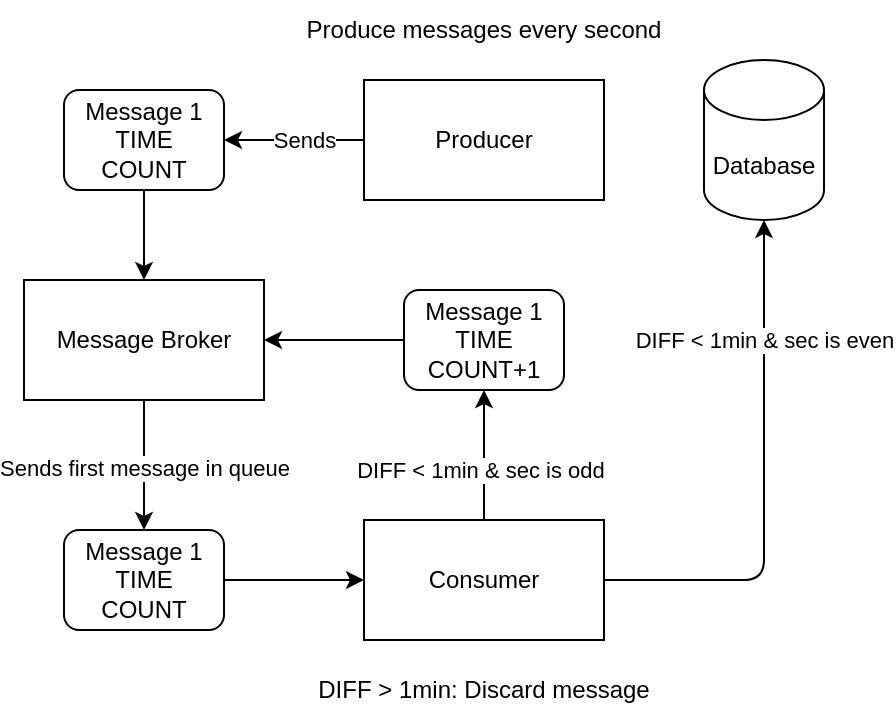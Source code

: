 <mxfile>
    <diagram id="--lsIIgc44o9dEiGvagR" name="Page-1">
        <mxGraphModel dx="518" dy="399" grid="1" gridSize="10" guides="1" tooltips="1" connect="1" arrows="1" fold="1" page="1" pageScale="1" pageWidth="850" pageHeight="1100" background="#ffffff" math="0" shadow="0">
            <root>
                <mxCell id="0"/>
                <mxCell id="1" parent="0"/>
                <mxCell id="7" style="edgeStyle=none;html=1;entryX=1;entryY=0.5;entryDx=0;entryDy=0;" parent="1" source="2" target="6" edge="1">
                    <mxGeometry relative="1" as="geometry"/>
                </mxCell>
                <mxCell id="10" value="Sends" style="edgeLabel;html=1;align=center;verticalAlign=middle;resizable=0;points=[];" parent="7" vertex="1" connectable="0">
                    <mxGeometry x="-0.475" relative="1" as="geometry">
                        <mxPoint x="-12" as="offset"/>
                    </mxGeometry>
                </mxCell>
                <mxCell id="2" value="Producer" style="rounded=0;whiteSpace=wrap;html=1;" parent="1" vertex="1">
                    <mxGeometry x="530" y="180" width="120" height="60" as="geometry"/>
                </mxCell>
                <mxCell id="12" style="edgeStyle=none;html=1;entryX=0.5;entryY=0;entryDx=0;entryDy=0;" parent="1" source="3" target="11" edge="1">
                    <mxGeometry relative="1" as="geometry"/>
                </mxCell>
                <mxCell id="14" value="Sends first message in queue" style="edgeLabel;html=1;align=center;verticalAlign=middle;resizable=0;points=[];" parent="12" vertex="1" connectable="0">
                    <mxGeometry x="-0.265" relative="1" as="geometry">
                        <mxPoint y="10" as="offset"/>
                    </mxGeometry>
                </mxCell>
                <mxCell id="3" value="Message Broker" style="rounded=0;whiteSpace=wrap;html=1;" parent="1" vertex="1">
                    <mxGeometry x="360" y="280" width="120" height="60" as="geometry"/>
                </mxCell>
                <mxCell id="18" style="edgeStyle=none;html=1;exitX=0.5;exitY=0;exitDx=0;exitDy=0;entryX=0.5;entryY=1;entryDx=0;entryDy=0;" parent="1" source="4" target="17" edge="1">
                    <mxGeometry relative="1" as="geometry"/>
                </mxCell>
                <mxCell id="19" value="DIFF &amp;lt; 1min &amp;amp; sec is odd" style="edgeLabel;html=1;align=center;verticalAlign=middle;resizable=0;points=[];" parent="18" vertex="1" connectable="0">
                    <mxGeometry x="0.158" y="2" relative="1" as="geometry">
                        <mxPoint y="12" as="offset"/>
                    </mxGeometry>
                </mxCell>
                <mxCell id="21" style="edgeStyle=none;html=1;exitX=1;exitY=0.5;exitDx=0;exitDy=0;entryX=0.5;entryY=1;entryDx=0;entryDy=0;entryPerimeter=0;" parent="1" source="4" target="5" edge="1">
                    <mxGeometry relative="1" as="geometry">
                        <Array as="points">
                            <mxPoint x="730" y="430"/>
                            <mxPoint x="730" y="350"/>
                            <mxPoint x="730" y="280"/>
                        </Array>
                    </mxGeometry>
                </mxCell>
                <mxCell id="22" value="DIFF &amp;lt; 1min &amp;amp; sec is even" style="edgeLabel;html=1;align=center;verticalAlign=middle;resizable=0;points=[];" parent="21" vertex="1" connectable="0">
                    <mxGeometry x="-0.338" y="-1" relative="1" as="geometry">
                        <mxPoint x="-1" y="-114" as="offset"/>
                    </mxGeometry>
                </mxCell>
                <mxCell id="4" value="Consumer" style="rounded=0;whiteSpace=wrap;html=1;" parent="1" vertex="1">
                    <mxGeometry x="530" y="400" width="120" height="60" as="geometry"/>
                </mxCell>
                <mxCell id="5" value="Database" style="shape=cylinder3;whiteSpace=wrap;html=1;boundedLbl=1;backgroundOutline=1;size=15;" parent="1" vertex="1">
                    <mxGeometry x="700" y="170" width="60" height="80" as="geometry"/>
                </mxCell>
                <mxCell id="27" value="" style="edgeStyle=none;html=1;" parent="1" source="6" target="3" edge="1">
                    <mxGeometry relative="1" as="geometry"/>
                </mxCell>
                <mxCell id="6" value="Message 1&lt;br&gt;TIME&lt;br&gt;COUNT" style="rounded=1;whiteSpace=wrap;html=1;" parent="1" vertex="1">
                    <mxGeometry x="380" y="185" width="80" height="50" as="geometry"/>
                </mxCell>
                <mxCell id="13" value="" style="edgeStyle=none;html=1;" parent="1" source="11" target="4" edge="1">
                    <mxGeometry relative="1" as="geometry"/>
                </mxCell>
                <mxCell id="11" value="Message 1&lt;br&gt;TIME&lt;br&gt;COUNT" style="rounded=1;whiteSpace=wrap;html=1;" parent="1" vertex="1">
                    <mxGeometry x="380" y="405" width="80" height="50" as="geometry"/>
                </mxCell>
                <mxCell id="20" value="" style="edgeStyle=none;html=1;" parent="1" source="17" target="3" edge="1">
                    <mxGeometry relative="1" as="geometry"/>
                </mxCell>
                <mxCell id="17" value="Message 1&lt;br&gt;TIME&lt;br&gt;COUNT+1" style="rounded=1;whiteSpace=wrap;html=1;" parent="1" vertex="1">
                    <mxGeometry x="550" y="285" width="80" height="50" as="geometry"/>
                </mxCell>
                <mxCell id="30" value="DIFF &amp;gt; 1min: Discard message" style="text;html=1;strokeColor=none;fillColor=none;align=center;verticalAlign=middle;whiteSpace=wrap;rounded=0;" parent="1" vertex="1">
                    <mxGeometry x="500" y="470" width="180" height="30" as="geometry"/>
                </mxCell>
                <mxCell id="31" value="Produce messages every second" style="text;html=1;strokeColor=none;fillColor=none;align=center;verticalAlign=middle;whiteSpace=wrap;rounded=0;" parent="1" vertex="1">
                    <mxGeometry x="500" y="140" width="180" height="30" as="geometry"/>
                </mxCell>
            </root>
        </mxGraphModel>
    </diagram>
</mxfile>